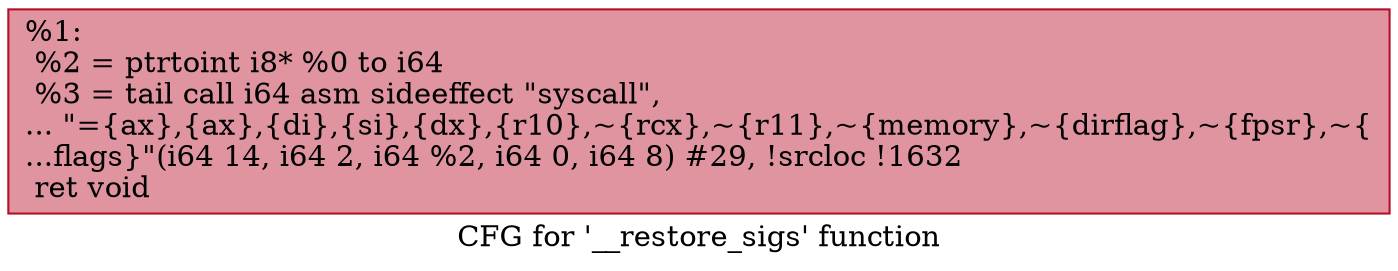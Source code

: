 digraph "CFG for '__restore_sigs' function" {
	label="CFG for '__restore_sigs' function";

	Node0x1751f20 [shape=record,color="#b70d28ff", style=filled, fillcolor="#b70d2870",label="{%1:\l  %2 = ptrtoint i8* %0 to i64\l  %3 = tail call i64 asm sideeffect \"syscall\",\l... \"=\{ax\},\{ax\},\{di\},\{si\},\{dx\},\{r10\},~\{rcx\},~\{r11\},~\{memory\},~\{dirflag\},~\{fpsr\},~\{\l...flags\}\"(i64 14, i64 2, i64 %2, i64 0, i64 8) #29, !srcloc !1632\l  ret void\l}"];
}
